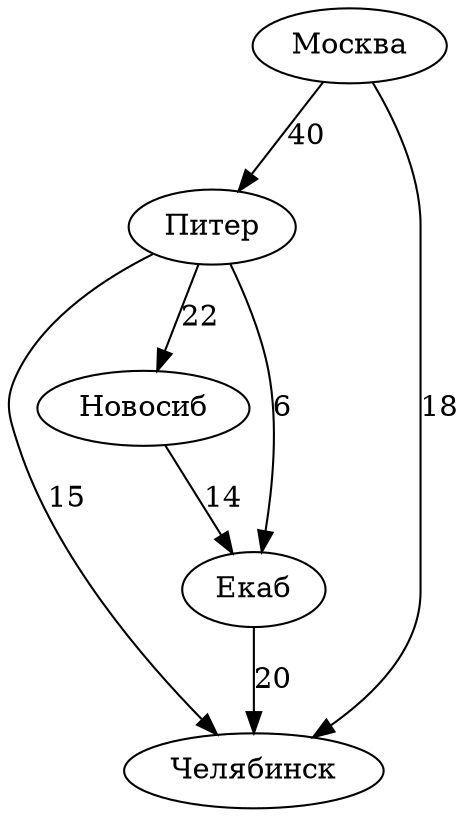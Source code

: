 digraph HelloWorld {
	"Москва" -> "Питер"[label="40"];
	"Москва" -> "Челябинск"[label="18"];
	"Питер" -> "Новосиб"[label="22"];
	"Питер" -> "Екаб"[label="6"];
	"Питер" -> "Челябинск"[label="15"];
	"Новосиб" -> "Екаб"[label="14"];
	"Екаб" -> "Челябинск"[label="20"];
}
